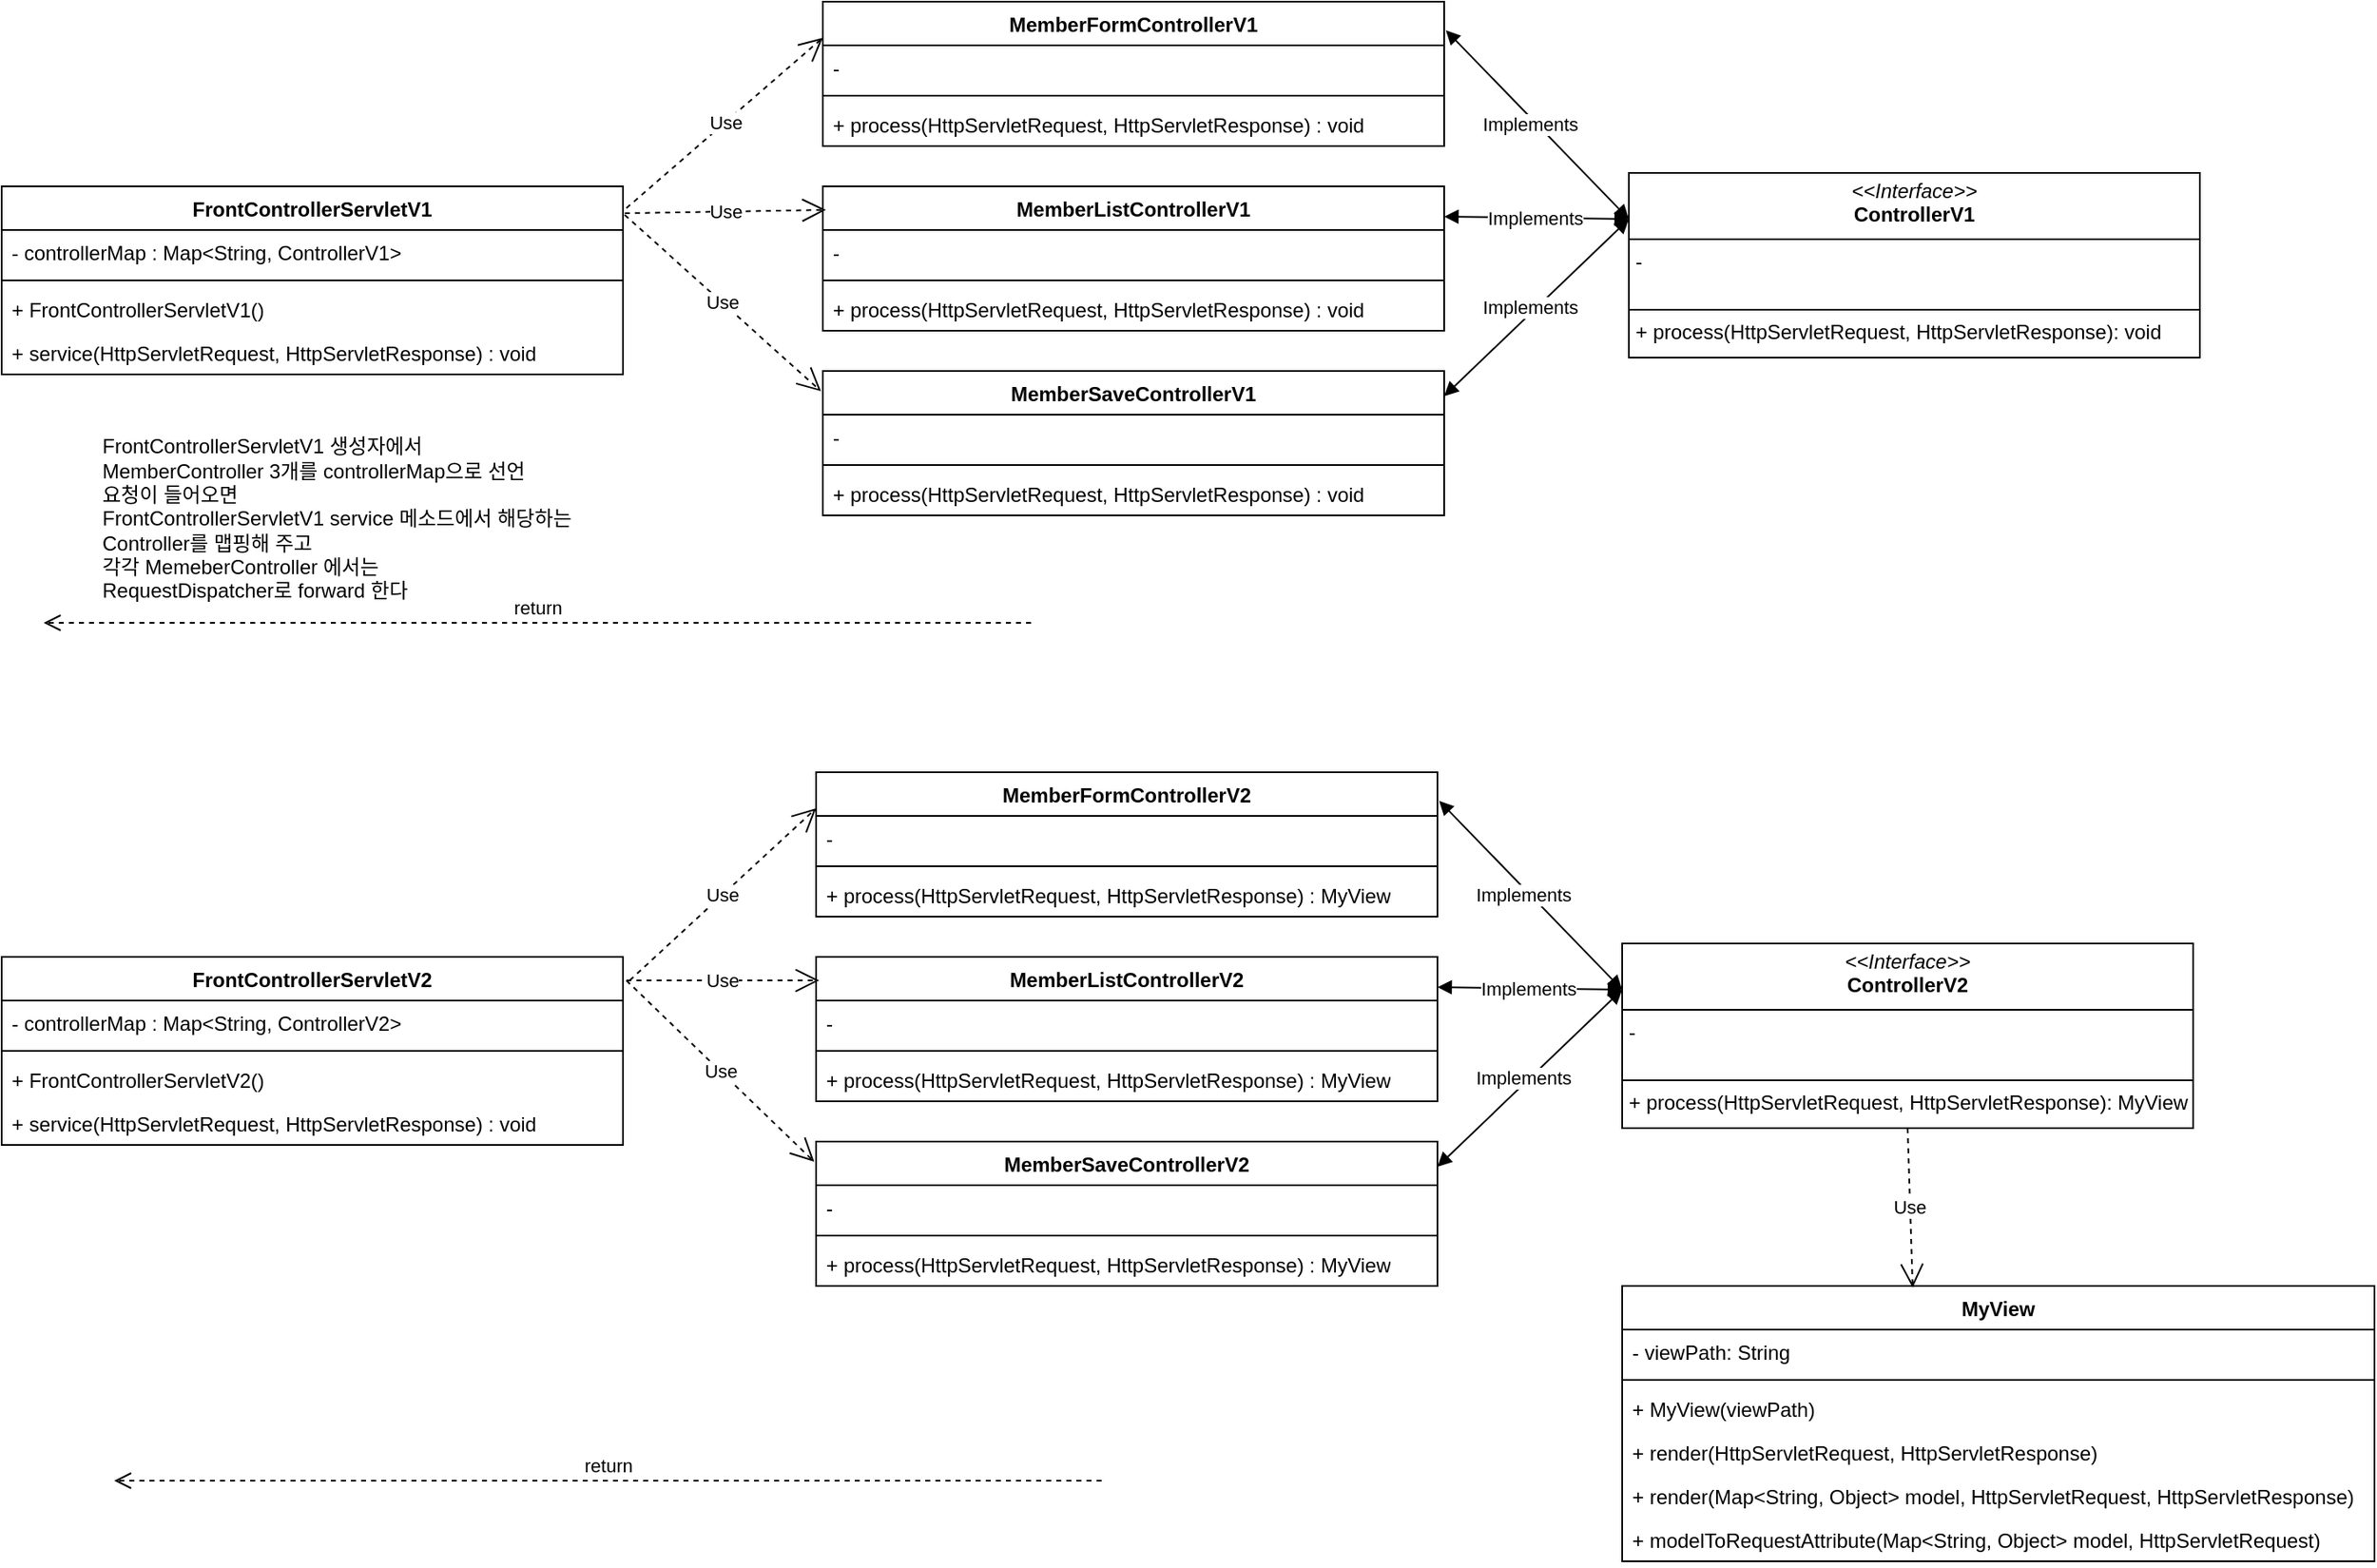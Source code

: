 <mxfile version="24.7.14">
  <diagram id="C5RBs43oDa-KdzZeNtuy" name="Page-1">
    <mxGraphModel dx="1434" dy="785" grid="0" gridSize="10" guides="1" tooltips="1" connect="1" arrows="1" fold="1" page="1" pageScale="1" pageWidth="827" pageHeight="1169" math="0" shadow="0">
      <root>
        <mxCell id="WIyWlLk6GJQsqaUBKTNV-0" />
        <mxCell id="WIyWlLk6GJQsqaUBKTNV-1" parent="WIyWlLk6GJQsqaUBKTNV-0" />
        <mxCell id="6cggbh9Jsr4U8usKFyKE-6" value="FrontControllerServletV1" style="swimlane;fontStyle=1;align=center;verticalAlign=top;childLayout=stackLayout;horizontal=1;startSize=26;horizontalStack=0;resizeParent=1;resizeParentMax=0;resizeLast=0;collapsible=1;marginBottom=0;whiteSpace=wrap;html=1;" vertex="1" parent="WIyWlLk6GJQsqaUBKTNV-1">
          <mxGeometry x="52" y="180" width="370" height="112" as="geometry" />
        </mxCell>
        <mxCell id="6cggbh9Jsr4U8usKFyKE-7" value="&lt;span style=&quot;text-wrap: nowrap;&quot;&gt;- controllerMap : Map&amp;lt;String, ControllerV1&amp;gt;&lt;/span&gt;" style="text;strokeColor=none;fillColor=none;align=left;verticalAlign=top;spacingLeft=4;spacingRight=4;overflow=hidden;rotatable=0;points=[[0,0.5],[1,0.5]];portConstraint=eastwest;whiteSpace=wrap;html=1;" vertex="1" parent="6cggbh9Jsr4U8usKFyKE-6">
          <mxGeometry y="26" width="370" height="26" as="geometry" />
        </mxCell>
        <mxCell id="6cggbh9Jsr4U8usKFyKE-8" value="" style="line;strokeWidth=1;fillColor=none;align=left;verticalAlign=middle;spacingTop=-1;spacingLeft=3;spacingRight=3;rotatable=0;labelPosition=right;points=[];portConstraint=eastwest;strokeColor=inherit;" vertex="1" parent="6cggbh9Jsr4U8usKFyKE-6">
          <mxGeometry y="52" width="370" height="8" as="geometry" />
        </mxCell>
        <mxCell id="6cggbh9Jsr4U8usKFyKE-11" value="&lt;span style=&quot;text-wrap: nowrap;&quot;&gt;+ FrontControllerServletV1()&lt;/span&gt;" style="text;strokeColor=none;fillColor=none;align=left;verticalAlign=top;spacingLeft=4;spacingRight=4;overflow=hidden;rotatable=0;points=[[0,0.5],[1,0.5]];portConstraint=eastwest;whiteSpace=wrap;html=1;" vertex="1" parent="6cggbh9Jsr4U8usKFyKE-6">
          <mxGeometry y="60" width="370" height="26" as="geometry" />
        </mxCell>
        <mxCell id="6cggbh9Jsr4U8usKFyKE-9" value="+ service(HttpServletRequest, HttpServletResponse) : void" style="text;strokeColor=none;fillColor=none;align=left;verticalAlign=top;spacingLeft=4;spacingRight=4;overflow=hidden;rotatable=0;points=[[0,0.5],[1,0.5]];portConstraint=eastwest;whiteSpace=wrap;html=1;" vertex="1" parent="6cggbh9Jsr4U8usKFyKE-6">
          <mxGeometry y="86" width="370" height="26" as="geometry" />
        </mxCell>
        <mxCell id="6cggbh9Jsr4U8usKFyKE-18" value="&lt;p style=&quot;margin:0px;margin-top:4px;text-align:center;&quot;&gt;&lt;i&gt;&amp;lt;&amp;lt;Interface&amp;gt;&amp;gt;&lt;/i&gt;&lt;br&gt;&lt;b&gt;ControllerV1&lt;/b&gt;&lt;/p&gt;&lt;hr size=&quot;1&quot; style=&quot;border-style:solid;&quot;&gt;&lt;p style=&quot;margin:0px;margin-left:4px;&quot;&gt;-&amp;nbsp;&lt;br&gt;&lt;br&gt;&lt;/p&gt;&lt;hr size=&quot;1&quot; style=&quot;border-style:solid;&quot;&gt;&lt;p style=&quot;margin:0px;margin-left:4px;&quot;&gt;+ process(HttpServletRequest, HttpServletResponse): void&lt;br&gt;&lt;/p&gt;" style="verticalAlign=top;align=left;overflow=fill;html=1;whiteSpace=wrap;" vertex="1" parent="WIyWlLk6GJQsqaUBKTNV-1">
          <mxGeometry x="1021" y="172" width="340" height="110" as="geometry" />
        </mxCell>
        <mxCell id="6cggbh9Jsr4U8usKFyKE-19" value="MemberFormControllerV1" style="swimlane;fontStyle=1;align=center;verticalAlign=top;childLayout=stackLayout;horizontal=1;startSize=26;horizontalStack=0;resizeParent=1;resizeParentMax=0;resizeLast=0;collapsible=1;marginBottom=0;whiteSpace=wrap;html=1;" vertex="1" parent="WIyWlLk6GJQsqaUBKTNV-1">
          <mxGeometry x="541" y="70" width="370" height="86" as="geometry" />
        </mxCell>
        <mxCell id="6cggbh9Jsr4U8usKFyKE-20" value="&lt;span style=&quot;text-wrap: nowrap;&quot;&gt;-&amp;nbsp;&lt;/span&gt;" style="text;strokeColor=none;fillColor=none;align=left;verticalAlign=top;spacingLeft=4;spacingRight=4;overflow=hidden;rotatable=0;points=[[0,0.5],[1,0.5]];portConstraint=eastwest;whiteSpace=wrap;html=1;" vertex="1" parent="6cggbh9Jsr4U8usKFyKE-19">
          <mxGeometry y="26" width="370" height="26" as="geometry" />
        </mxCell>
        <mxCell id="6cggbh9Jsr4U8usKFyKE-21" value="" style="line;strokeWidth=1;fillColor=none;align=left;verticalAlign=middle;spacingTop=-1;spacingLeft=3;spacingRight=3;rotatable=0;labelPosition=right;points=[];portConstraint=eastwest;strokeColor=inherit;" vertex="1" parent="6cggbh9Jsr4U8usKFyKE-19">
          <mxGeometry y="52" width="370" height="8" as="geometry" />
        </mxCell>
        <mxCell id="6cggbh9Jsr4U8usKFyKE-23" value="+ process(HttpServletRequest, HttpServletResponse) : void" style="text;strokeColor=none;fillColor=none;align=left;verticalAlign=top;spacingLeft=4;spacingRight=4;overflow=hidden;rotatable=0;points=[[0,0.5],[1,0.5]];portConstraint=eastwest;whiteSpace=wrap;html=1;" vertex="1" parent="6cggbh9Jsr4U8usKFyKE-19">
          <mxGeometry y="60" width="370" height="26" as="geometry" />
        </mxCell>
        <mxCell id="6cggbh9Jsr4U8usKFyKE-28" value="MemberListControllerV1" style="swimlane;fontStyle=1;align=center;verticalAlign=top;childLayout=stackLayout;horizontal=1;startSize=26;horizontalStack=0;resizeParent=1;resizeParentMax=0;resizeLast=0;collapsible=1;marginBottom=0;whiteSpace=wrap;html=1;" vertex="1" parent="WIyWlLk6GJQsqaUBKTNV-1">
          <mxGeometry x="541" y="180" width="370" height="86" as="geometry" />
        </mxCell>
        <mxCell id="6cggbh9Jsr4U8usKFyKE-29" value="&lt;span style=&quot;text-wrap: nowrap;&quot;&gt;-&amp;nbsp;&lt;/span&gt;" style="text;strokeColor=none;fillColor=none;align=left;verticalAlign=top;spacingLeft=4;spacingRight=4;overflow=hidden;rotatable=0;points=[[0,0.5],[1,0.5]];portConstraint=eastwest;whiteSpace=wrap;html=1;" vertex="1" parent="6cggbh9Jsr4U8usKFyKE-28">
          <mxGeometry y="26" width="370" height="26" as="geometry" />
        </mxCell>
        <mxCell id="6cggbh9Jsr4U8usKFyKE-30" value="" style="line;strokeWidth=1;fillColor=none;align=left;verticalAlign=middle;spacingTop=-1;spacingLeft=3;spacingRight=3;rotatable=0;labelPosition=right;points=[];portConstraint=eastwest;strokeColor=inherit;" vertex="1" parent="6cggbh9Jsr4U8usKFyKE-28">
          <mxGeometry y="52" width="370" height="8" as="geometry" />
        </mxCell>
        <mxCell id="6cggbh9Jsr4U8usKFyKE-31" value="+ process(HttpServletRequest, HttpServletResponse) : void" style="text;strokeColor=none;fillColor=none;align=left;verticalAlign=top;spacingLeft=4;spacingRight=4;overflow=hidden;rotatable=0;points=[[0,0.5],[1,0.5]];portConstraint=eastwest;whiteSpace=wrap;html=1;" vertex="1" parent="6cggbh9Jsr4U8usKFyKE-28">
          <mxGeometry y="60" width="370" height="26" as="geometry" />
        </mxCell>
        <mxCell id="6cggbh9Jsr4U8usKFyKE-32" value="MemberSaveControllerV1" style="swimlane;fontStyle=1;align=center;verticalAlign=top;childLayout=stackLayout;horizontal=1;startSize=26;horizontalStack=0;resizeParent=1;resizeParentMax=0;resizeLast=0;collapsible=1;marginBottom=0;whiteSpace=wrap;html=1;" vertex="1" parent="WIyWlLk6GJQsqaUBKTNV-1">
          <mxGeometry x="541" y="290" width="370" height="86" as="geometry" />
        </mxCell>
        <mxCell id="6cggbh9Jsr4U8usKFyKE-33" value="&lt;span style=&quot;text-wrap: nowrap;&quot;&gt;-&amp;nbsp;&lt;/span&gt;" style="text;strokeColor=none;fillColor=none;align=left;verticalAlign=top;spacingLeft=4;spacingRight=4;overflow=hidden;rotatable=0;points=[[0,0.5],[1,0.5]];portConstraint=eastwest;whiteSpace=wrap;html=1;" vertex="1" parent="6cggbh9Jsr4U8usKFyKE-32">
          <mxGeometry y="26" width="370" height="26" as="geometry" />
        </mxCell>
        <mxCell id="6cggbh9Jsr4U8usKFyKE-34" value="" style="line;strokeWidth=1;fillColor=none;align=left;verticalAlign=middle;spacingTop=-1;spacingLeft=3;spacingRight=3;rotatable=0;labelPosition=right;points=[];portConstraint=eastwest;strokeColor=inherit;" vertex="1" parent="6cggbh9Jsr4U8usKFyKE-32">
          <mxGeometry y="52" width="370" height="8" as="geometry" />
        </mxCell>
        <mxCell id="6cggbh9Jsr4U8usKFyKE-35" value="+ process(HttpServletRequest, HttpServletResponse) : void" style="text;strokeColor=none;fillColor=none;align=left;verticalAlign=top;spacingLeft=4;spacingRight=4;overflow=hidden;rotatable=0;points=[[0,0.5],[1,0.5]];portConstraint=eastwest;whiteSpace=wrap;html=1;" vertex="1" parent="6cggbh9Jsr4U8usKFyKE-32">
          <mxGeometry y="60" width="370" height="26" as="geometry" />
        </mxCell>
        <mxCell id="6cggbh9Jsr4U8usKFyKE-42" value="Use" style="endArrow=open;endSize=12;dashed=1;html=1;rounded=0;entryX=0;entryY=0.25;entryDx=0;entryDy=0;" edge="1" parent="WIyWlLk6GJQsqaUBKTNV-1" target="6cggbh9Jsr4U8usKFyKE-19">
          <mxGeometry width="160" relative="1" as="geometry">
            <mxPoint x="424" y="193" as="sourcePoint" />
            <mxPoint x="587" y="224" as="targetPoint" />
          </mxGeometry>
        </mxCell>
        <mxCell id="6cggbh9Jsr4U8usKFyKE-43" value="Use" style="endArrow=open;endSize=12;dashed=1;html=1;rounded=0;entryX=0.005;entryY=0.163;entryDx=0;entryDy=0;entryPerimeter=0;exitX=1.003;exitY=0.143;exitDx=0;exitDy=0;exitPerimeter=0;" edge="1" parent="WIyWlLk6GJQsqaUBKTNV-1" source="6cggbh9Jsr4U8usKFyKE-6" target="6cggbh9Jsr4U8usKFyKE-28">
          <mxGeometry width="160" relative="1" as="geometry">
            <mxPoint x="428" y="223" as="sourcePoint" />
            <mxPoint x="551" y="153" as="targetPoint" />
          </mxGeometry>
        </mxCell>
        <mxCell id="6cggbh9Jsr4U8usKFyKE-44" value="Use" style="endArrow=open;endSize=12;dashed=1;html=1;rounded=0;entryX=-0.003;entryY=0.14;entryDx=0;entryDy=0;entryPerimeter=0;" edge="1" parent="WIyWlLk6GJQsqaUBKTNV-1" target="6cggbh9Jsr4U8usKFyKE-32">
          <mxGeometry width="160" relative="1" as="geometry">
            <mxPoint x="423" y="197" as="sourcePoint" />
            <mxPoint x="541" y="208.5" as="targetPoint" />
          </mxGeometry>
        </mxCell>
        <mxCell id="6cggbh9Jsr4U8usKFyKE-45" value="" style="endArrow=block;startArrow=block;endFill=1;startFill=1;html=1;rounded=0;entryX=0;entryY=0.25;entryDx=0;entryDy=0;" edge="1" parent="WIyWlLk6GJQsqaUBKTNV-1" target="6cggbh9Jsr4U8usKFyKE-18">
          <mxGeometry width="160" relative="1" as="geometry">
            <mxPoint x="912" y="87" as="sourcePoint" />
            <mxPoint x="1068" y="89" as="targetPoint" />
          </mxGeometry>
        </mxCell>
        <mxCell id="6cggbh9Jsr4U8usKFyKE-46" value="" style="endArrow=block;startArrow=block;endFill=1;startFill=1;html=1;rounded=0;entryX=0;entryY=0.25;entryDx=0;entryDy=0;" edge="1" parent="WIyWlLk6GJQsqaUBKTNV-1" target="6cggbh9Jsr4U8usKFyKE-18">
          <mxGeometry width="160" relative="1" as="geometry">
            <mxPoint x="911" y="198" as="sourcePoint" />
            <mxPoint x="1000" y="299" as="targetPoint" />
          </mxGeometry>
        </mxCell>
        <mxCell id="6cggbh9Jsr4U8usKFyKE-48" value="Implements" style="edgeLabel;html=1;align=center;verticalAlign=middle;resizable=0;points=[];" vertex="1" connectable="0" parent="6cggbh9Jsr4U8usKFyKE-46">
          <mxGeometry x="-0.018" relative="1" as="geometry">
            <mxPoint as="offset" />
          </mxGeometry>
        </mxCell>
        <mxCell id="6cggbh9Jsr4U8usKFyKE-47" value="" style="endArrow=block;startArrow=block;endFill=1;startFill=1;html=1;rounded=0;entryX=0;entryY=0.25;entryDx=0;entryDy=0;" edge="1" parent="WIyWlLk6GJQsqaUBKTNV-1" target="6cggbh9Jsr4U8usKFyKE-18">
          <mxGeometry width="160" relative="1" as="geometry">
            <mxPoint x="911" y="305" as="sourcePoint" />
            <mxPoint x="1001" y="295" as="targetPoint" />
          </mxGeometry>
        </mxCell>
        <mxCell id="6cggbh9Jsr4U8usKFyKE-49" value="Implements" style="edgeLabel;html=1;align=center;verticalAlign=middle;resizable=0;points=[];" vertex="1" connectable="0" parent="WIyWlLk6GJQsqaUBKTNV-1">
          <mxGeometry x="962.005" y="142.996" as="geometry" />
        </mxCell>
        <mxCell id="6cggbh9Jsr4U8usKFyKE-50" value="Implements" style="edgeLabel;html=1;align=center;verticalAlign=middle;resizable=0;points=[];" vertex="1" connectable="0" parent="WIyWlLk6GJQsqaUBKTNV-1">
          <mxGeometry x="962.005" y="251.996" as="geometry" />
        </mxCell>
        <mxCell id="6cggbh9Jsr4U8usKFyKE-51" value="FrontControllerServletV2" style="swimlane;fontStyle=1;align=center;verticalAlign=top;childLayout=stackLayout;horizontal=1;startSize=26;horizontalStack=0;resizeParent=1;resizeParentMax=0;resizeLast=0;collapsible=1;marginBottom=0;whiteSpace=wrap;html=1;" vertex="1" parent="WIyWlLk6GJQsqaUBKTNV-1">
          <mxGeometry x="52" y="639" width="370" height="112" as="geometry" />
        </mxCell>
        <mxCell id="6cggbh9Jsr4U8usKFyKE-52" value="&lt;span style=&quot;text-wrap: nowrap;&quot;&gt;- controllerMap : Map&amp;lt;String, ControllerV2&amp;gt;&lt;/span&gt;" style="text;strokeColor=none;fillColor=none;align=left;verticalAlign=top;spacingLeft=4;spacingRight=4;overflow=hidden;rotatable=0;points=[[0,0.5],[1,0.5]];portConstraint=eastwest;whiteSpace=wrap;html=1;" vertex="1" parent="6cggbh9Jsr4U8usKFyKE-51">
          <mxGeometry y="26" width="370" height="26" as="geometry" />
        </mxCell>
        <mxCell id="6cggbh9Jsr4U8usKFyKE-53" value="" style="line;strokeWidth=1;fillColor=none;align=left;verticalAlign=middle;spacingTop=-1;spacingLeft=3;spacingRight=3;rotatable=0;labelPosition=right;points=[];portConstraint=eastwest;strokeColor=inherit;" vertex="1" parent="6cggbh9Jsr4U8usKFyKE-51">
          <mxGeometry y="52" width="370" height="8" as="geometry" />
        </mxCell>
        <mxCell id="6cggbh9Jsr4U8usKFyKE-54" value="&lt;span style=&quot;text-wrap: nowrap;&quot;&gt;+ FrontControllerServletV2()&lt;/span&gt;" style="text;strokeColor=none;fillColor=none;align=left;verticalAlign=top;spacingLeft=4;spacingRight=4;overflow=hidden;rotatable=0;points=[[0,0.5],[1,0.5]];portConstraint=eastwest;whiteSpace=wrap;html=1;" vertex="1" parent="6cggbh9Jsr4U8usKFyKE-51">
          <mxGeometry y="60" width="370" height="26" as="geometry" />
        </mxCell>
        <mxCell id="6cggbh9Jsr4U8usKFyKE-55" value="+ service(HttpServletRequest, HttpServletResponse) : void" style="text;strokeColor=none;fillColor=none;align=left;verticalAlign=top;spacingLeft=4;spacingRight=4;overflow=hidden;rotatable=0;points=[[0,0.5],[1,0.5]];portConstraint=eastwest;whiteSpace=wrap;html=1;" vertex="1" parent="6cggbh9Jsr4U8usKFyKE-51">
          <mxGeometry y="86" width="370" height="26" as="geometry" />
        </mxCell>
        <mxCell id="6cggbh9Jsr4U8usKFyKE-56" value="&lt;p style=&quot;margin:0px;margin-top:4px;text-align:center;&quot;&gt;&lt;i&gt;&amp;lt;&amp;lt;Interface&amp;gt;&amp;gt;&lt;/i&gt;&lt;br&gt;&lt;b&gt;ControllerV2&lt;/b&gt;&lt;/p&gt;&lt;hr size=&quot;1&quot; style=&quot;border-style:solid;&quot;&gt;&lt;p style=&quot;margin:0px;margin-left:4px;&quot;&gt;-&amp;nbsp;&lt;br&gt;&lt;br&gt;&lt;/p&gt;&lt;hr size=&quot;1&quot; style=&quot;border-style:solid;&quot;&gt;&lt;p style=&quot;margin:0px;margin-left:4px;&quot;&gt;+ process(HttpServletRequest, HttpServletResponse): MyView&lt;br&gt;&lt;/p&gt;" style="verticalAlign=top;align=left;overflow=fill;html=1;whiteSpace=wrap;" vertex="1" parent="WIyWlLk6GJQsqaUBKTNV-1">
          <mxGeometry x="1017" y="631" width="340" height="110" as="geometry" />
        </mxCell>
        <mxCell id="6cggbh9Jsr4U8usKFyKE-57" value="MemberFormControllerV2" style="swimlane;fontStyle=1;align=center;verticalAlign=top;childLayout=stackLayout;horizontal=1;startSize=26;horizontalStack=0;resizeParent=1;resizeParentMax=0;resizeLast=0;collapsible=1;marginBottom=0;whiteSpace=wrap;html=1;" vertex="1" parent="WIyWlLk6GJQsqaUBKTNV-1">
          <mxGeometry x="537" y="529" width="370" height="86" as="geometry" />
        </mxCell>
        <mxCell id="6cggbh9Jsr4U8usKFyKE-58" value="&lt;span style=&quot;text-wrap: nowrap;&quot;&gt;-&amp;nbsp;&lt;/span&gt;" style="text;strokeColor=none;fillColor=none;align=left;verticalAlign=top;spacingLeft=4;spacingRight=4;overflow=hidden;rotatable=0;points=[[0,0.5],[1,0.5]];portConstraint=eastwest;whiteSpace=wrap;html=1;" vertex="1" parent="6cggbh9Jsr4U8usKFyKE-57">
          <mxGeometry y="26" width="370" height="26" as="geometry" />
        </mxCell>
        <mxCell id="6cggbh9Jsr4U8usKFyKE-59" value="" style="line;strokeWidth=1;fillColor=none;align=left;verticalAlign=middle;spacingTop=-1;spacingLeft=3;spacingRight=3;rotatable=0;labelPosition=right;points=[];portConstraint=eastwest;strokeColor=inherit;" vertex="1" parent="6cggbh9Jsr4U8usKFyKE-57">
          <mxGeometry y="52" width="370" height="8" as="geometry" />
        </mxCell>
        <mxCell id="6cggbh9Jsr4U8usKFyKE-60" value="+ process(HttpServletRequest, HttpServletResponse) : MyView" style="text;strokeColor=none;fillColor=none;align=left;verticalAlign=top;spacingLeft=4;spacingRight=4;overflow=hidden;rotatable=0;points=[[0,0.5],[1,0.5]];portConstraint=eastwest;whiteSpace=wrap;html=1;" vertex="1" parent="6cggbh9Jsr4U8usKFyKE-57">
          <mxGeometry y="60" width="370" height="26" as="geometry" />
        </mxCell>
        <mxCell id="6cggbh9Jsr4U8usKFyKE-61" value="MemberListControllerV2" style="swimlane;fontStyle=1;align=center;verticalAlign=top;childLayout=stackLayout;horizontal=1;startSize=26;horizontalStack=0;resizeParent=1;resizeParentMax=0;resizeLast=0;collapsible=1;marginBottom=0;whiteSpace=wrap;html=1;" vertex="1" parent="WIyWlLk6GJQsqaUBKTNV-1">
          <mxGeometry x="537" y="639" width="370" height="86" as="geometry" />
        </mxCell>
        <mxCell id="6cggbh9Jsr4U8usKFyKE-62" value="&lt;span style=&quot;text-wrap: nowrap;&quot;&gt;-&amp;nbsp;&lt;/span&gt;" style="text;strokeColor=none;fillColor=none;align=left;verticalAlign=top;spacingLeft=4;spacingRight=4;overflow=hidden;rotatable=0;points=[[0,0.5],[1,0.5]];portConstraint=eastwest;whiteSpace=wrap;html=1;" vertex="1" parent="6cggbh9Jsr4U8usKFyKE-61">
          <mxGeometry y="26" width="370" height="26" as="geometry" />
        </mxCell>
        <mxCell id="6cggbh9Jsr4U8usKFyKE-63" value="" style="line;strokeWidth=1;fillColor=none;align=left;verticalAlign=middle;spacingTop=-1;spacingLeft=3;spacingRight=3;rotatable=0;labelPosition=right;points=[];portConstraint=eastwest;strokeColor=inherit;" vertex="1" parent="6cggbh9Jsr4U8usKFyKE-61">
          <mxGeometry y="52" width="370" height="8" as="geometry" />
        </mxCell>
        <mxCell id="6cggbh9Jsr4U8usKFyKE-64" value="+ process(HttpServletRequest, HttpServletResponse) : MyView" style="text;strokeColor=none;fillColor=none;align=left;verticalAlign=top;spacingLeft=4;spacingRight=4;overflow=hidden;rotatable=0;points=[[0,0.5],[1,0.5]];portConstraint=eastwest;whiteSpace=wrap;html=1;" vertex="1" parent="6cggbh9Jsr4U8usKFyKE-61">
          <mxGeometry y="60" width="370" height="26" as="geometry" />
        </mxCell>
        <mxCell id="6cggbh9Jsr4U8usKFyKE-65" value="MemberSaveControllerV2" style="swimlane;fontStyle=1;align=center;verticalAlign=top;childLayout=stackLayout;horizontal=1;startSize=26;horizontalStack=0;resizeParent=1;resizeParentMax=0;resizeLast=0;collapsible=1;marginBottom=0;whiteSpace=wrap;html=1;" vertex="1" parent="WIyWlLk6GJQsqaUBKTNV-1">
          <mxGeometry x="537" y="749" width="370" height="86" as="geometry" />
        </mxCell>
        <mxCell id="6cggbh9Jsr4U8usKFyKE-66" value="&lt;span style=&quot;text-wrap: nowrap;&quot;&gt;-&amp;nbsp;&lt;/span&gt;" style="text;strokeColor=none;fillColor=none;align=left;verticalAlign=top;spacingLeft=4;spacingRight=4;overflow=hidden;rotatable=0;points=[[0,0.5],[1,0.5]];portConstraint=eastwest;whiteSpace=wrap;html=1;" vertex="1" parent="6cggbh9Jsr4U8usKFyKE-65">
          <mxGeometry y="26" width="370" height="26" as="geometry" />
        </mxCell>
        <mxCell id="6cggbh9Jsr4U8usKFyKE-67" value="" style="line;strokeWidth=1;fillColor=none;align=left;verticalAlign=middle;spacingTop=-1;spacingLeft=3;spacingRight=3;rotatable=0;labelPosition=right;points=[];portConstraint=eastwest;strokeColor=inherit;" vertex="1" parent="6cggbh9Jsr4U8usKFyKE-65">
          <mxGeometry y="52" width="370" height="8" as="geometry" />
        </mxCell>
        <mxCell id="6cggbh9Jsr4U8usKFyKE-68" value="+ process(HttpServletRequest, HttpServletResponse) : MyView" style="text;strokeColor=none;fillColor=none;align=left;verticalAlign=top;spacingLeft=4;spacingRight=4;overflow=hidden;rotatable=0;points=[[0,0.5],[1,0.5]];portConstraint=eastwest;whiteSpace=wrap;html=1;" vertex="1" parent="6cggbh9Jsr4U8usKFyKE-65">
          <mxGeometry y="60" width="370" height="26" as="geometry" />
        </mxCell>
        <mxCell id="6cggbh9Jsr4U8usKFyKE-69" value="Use" style="endArrow=open;endSize=12;dashed=1;html=1;rounded=0;entryX=0;entryY=0.25;entryDx=0;entryDy=0;" edge="1" parent="WIyWlLk6GJQsqaUBKTNV-1" target="6cggbh9Jsr4U8usKFyKE-57">
          <mxGeometry width="160" relative="1" as="geometry">
            <mxPoint x="426" y="653" as="sourcePoint" />
            <mxPoint x="583" y="683" as="targetPoint" />
          </mxGeometry>
        </mxCell>
        <mxCell id="6cggbh9Jsr4U8usKFyKE-70" value="Use" style="endArrow=open;endSize=12;dashed=1;html=1;rounded=0;entryX=0.005;entryY=0.163;entryDx=0;entryDy=0;entryPerimeter=0;" edge="1" parent="WIyWlLk6GJQsqaUBKTNV-1" target="6cggbh9Jsr4U8usKFyKE-61">
          <mxGeometry width="160" relative="1" as="geometry">
            <mxPoint x="424" y="653" as="sourcePoint" />
            <mxPoint x="547" y="612" as="targetPoint" />
          </mxGeometry>
        </mxCell>
        <mxCell id="6cggbh9Jsr4U8usKFyKE-71" value="Use" style="endArrow=open;endSize=12;dashed=1;html=1;rounded=0;entryX=-0.003;entryY=0.14;entryDx=0;entryDy=0;entryPerimeter=0;" edge="1" parent="WIyWlLk6GJQsqaUBKTNV-1" target="6cggbh9Jsr4U8usKFyKE-65">
          <mxGeometry width="160" relative="1" as="geometry">
            <mxPoint x="424" y="653" as="sourcePoint" />
            <mxPoint x="537" y="667.5" as="targetPoint" />
          </mxGeometry>
        </mxCell>
        <mxCell id="6cggbh9Jsr4U8usKFyKE-72" value="" style="endArrow=block;startArrow=block;endFill=1;startFill=1;html=1;rounded=0;entryX=0;entryY=0.25;entryDx=0;entryDy=0;" edge="1" parent="WIyWlLk6GJQsqaUBKTNV-1" target="6cggbh9Jsr4U8usKFyKE-56">
          <mxGeometry width="160" relative="1" as="geometry">
            <mxPoint x="908" y="546" as="sourcePoint" />
            <mxPoint x="1064" y="548" as="targetPoint" />
          </mxGeometry>
        </mxCell>
        <mxCell id="6cggbh9Jsr4U8usKFyKE-73" value="" style="endArrow=block;startArrow=block;endFill=1;startFill=1;html=1;rounded=0;entryX=0;entryY=0.25;entryDx=0;entryDy=0;" edge="1" parent="WIyWlLk6GJQsqaUBKTNV-1" target="6cggbh9Jsr4U8usKFyKE-56">
          <mxGeometry width="160" relative="1" as="geometry">
            <mxPoint x="907" y="657" as="sourcePoint" />
            <mxPoint x="996" y="758" as="targetPoint" />
          </mxGeometry>
        </mxCell>
        <mxCell id="6cggbh9Jsr4U8usKFyKE-74" value="Implements" style="edgeLabel;html=1;align=center;verticalAlign=middle;resizable=0;points=[];" vertex="1" connectable="0" parent="6cggbh9Jsr4U8usKFyKE-73">
          <mxGeometry x="-0.018" relative="1" as="geometry">
            <mxPoint as="offset" />
          </mxGeometry>
        </mxCell>
        <mxCell id="6cggbh9Jsr4U8usKFyKE-75" value="" style="endArrow=block;startArrow=block;endFill=1;startFill=1;html=1;rounded=0;entryX=0;entryY=0.25;entryDx=0;entryDy=0;" edge="1" parent="WIyWlLk6GJQsqaUBKTNV-1" target="6cggbh9Jsr4U8usKFyKE-56">
          <mxGeometry width="160" relative="1" as="geometry">
            <mxPoint x="907" y="764" as="sourcePoint" />
            <mxPoint x="997" y="754" as="targetPoint" />
          </mxGeometry>
        </mxCell>
        <mxCell id="6cggbh9Jsr4U8usKFyKE-76" value="Implements" style="edgeLabel;html=1;align=center;verticalAlign=middle;resizable=0;points=[];" vertex="1" connectable="0" parent="WIyWlLk6GJQsqaUBKTNV-1">
          <mxGeometry x="958.005" y="601.996" as="geometry" />
        </mxCell>
        <mxCell id="6cggbh9Jsr4U8usKFyKE-77" value="Implements" style="edgeLabel;html=1;align=center;verticalAlign=middle;resizable=0;points=[];" vertex="1" connectable="0" parent="WIyWlLk6GJQsqaUBKTNV-1">
          <mxGeometry x="958.005" y="710.996" as="geometry" />
        </mxCell>
        <mxCell id="6cggbh9Jsr4U8usKFyKE-78" value="MyView" style="swimlane;fontStyle=1;align=center;verticalAlign=top;childLayout=stackLayout;horizontal=1;startSize=26;horizontalStack=0;resizeParent=1;resizeParentMax=0;resizeLast=0;collapsible=1;marginBottom=0;whiteSpace=wrap;html=1;" vertex="1" parent="WIyWlLk6GJQsqaUBKTNV-1">
          <mxGeometry x="1017" y="835" width="448" height="164" as="geometry" />
        </mxCell>
        <mxCell id="6cggbh9Jsr4U8usKFyKE-79" value="&lt;span style=&quot;text-wrap: nowrap;&quot;&gt;- viewPath: String&lt;/span&gt;" style="text;strokeColor=none;fillColor=none;align=left;verticalAlign=top;spacingLeft=4;spacingRight=4;overflow=hidden;rotatable=0;points=[[0,0.5],[1,0.5]];portConstraint=eastwest;whiteSpace=wrap;html=1;" vertex="1" parent="6cggbh9Jsr4U8usKFyKE-78">
          <mxGeometry y="26" width="448" height="26" as="geometry" />
        </mxCell>
        <mxCell id="6cggbh9Jsr4U8usKFyKE-80" value="" style="line;strokeWidth=1;fillColor=none;align=left;verticalAlign=middle;spacingTop=-1;spacingLeft=3;spacingRight=3;rotatable=0;labelPosition=right;points=[];portConstraint=eastwest;strokeColor=inherit;" vertex="1" parent="6cggbh9Jsr4U8usKFyKE-78">
          <mxGeometry y="52" width="448" height="8" as="geometry" />
        </mxCell>
        <mxCell id="6cggbh9Jsr4U8usKFyKE-82" value="+ MyView(viewPath)" style="text;strokeColor=none;fillColor=none;align=left;verticalAlign=top;spacingLeft=4;spacingRight=4;overflow=hidden;rotatable=0;points=[[0,0.5],[1,0.5]];portConstraint=eastwest;whiteSpace=wrap;html=1;" vertex="1" parent="6cggbh9Jsr4U8usKFyKE-78">
          <mxGeometry y="60" width="448" height="26" as="geometry" />
        </mxCell>
        <mxCell id="6cggbh9Jsr4U8usKFyKE-83" value="+ render(HttpServletRequest, HttpServletResponse)&amp;nbsp;" style="text;strokeColor=none;fillColor=none;align=left;verticalAlign=top;spacingLeft=4;spacingRight=4;overflow=hidden;rotatable=0;points=[[0,0.5],[1,0.5]];portConstraint=eastwest;whiteSpace=wrap;html=1;" vertex="1" parent="6cggbh9Jsr4U8usKFyKE-78">
          <mxGeometry y="86" width="448" height="26" as="geometry" />
        </mxCell>
        <mxCell id="6cggbh9Jsr4U8usKFyKE-81" value="+ render(Map&amp;lt;String, Object&amp;gt; model, HttpServletRequest, HttpServletResponse)" style="text;strokeColor=none;fillColor=none;align=left;verticalAlign=top;spacingLeft=4;spacingRight=4;overflow=hidden;rotatable=0;points=[[0,0.5],[1,0.5]];portConstraint=eastwest;whiteSpace=wrap;html=1;" vertex="1" parent="6cggbh9Jsr4U8usKFyKE-78">
          <mxGeometry y="112" width="448" height="26" as="geometry" />
        </mxCell>
        <mxCell id="6cggbh9Jsr4U8usKFyKE-84" value="+ modelToRequestAttribute(Map&amp;lt;String, Object&amp;gt; model, HttpServletRequest)" style="text;strokeColor=none;fillColor=none;align=left;verticalAlign=top;spacingLeft=4;spacingRight=4;overflow=hidden;rotatable=0;points=[[0,0.5],[1,0.5]];portConstraint=eastwest;whiteSpace=wrap;html=1;" vertex="1" parent="6cggbh9Jsr4U8usKFyKE-78">
          <mxGeometry y="138" width="448" height="26" as="geometry" />
        </mxCell>
        <mxCell id="6cggbh9Jsr4U8usKFyKE-85" value="Use" style="endArrow=open;endSize=12;dashed=1;html=1;rounded=0;exitX=0.5;exitY=1;exitDx=0;exitDy=0;" edge="1" parent="WIyWlLk6GJQsqaUBKTNV-1" source="6cggbh9Jsr4U8usKFyKE-56">
          <mxGeometry width="160" relative="1" as="geometry">
            <mxPoint x="1201" y="771" as="sourcePoint" />
            <mxPoint x="1190" y="836" as="targetPoint" />
          </mxGeometry>
        </mxCell>
        <mxCell id="6cggbh9Jsr4U8usKFyKE-86" value="return" style="html=1;verticalAlign=bottom;endArrow=open;dashed=1;endSize=8;curved=0;rounded=0;" edge="1" parent="WIyWlLk6GJQsqaUBKTNV-1">
          <mxGeometry relative="1" as="geometry">
            <mxPoint x="707" y="951" as="sourcePoint" />
            <mxPoint x="119" y="951" as="targetPoint" />
          </mxGeometry>
        </mxCell>
        <mxCell id="6cggbh9Jsr4U8usKFyKE-87" value="return" style="html=1;verticalAlign=bottom;endArrow=open;dashed=1;endSize=8;curved=0;rounded=0;" edge="1" parent="WIyWlLk6GJQsqaUBKTNV-1">
          <mxGeometry relative="1" as="geometry">
            <mxPoint x="665" y="440" as="sourcePoint" />
            <mxPoint x="77" y="440" as="targetPoint" />
          </mxGeometry>
        </mxCell>
        <mxCell id="6cggbh9Jsr4U8usKFyKE-88" value="FrontControllerServletV1 생성자에서&amp;nbsp;&lt;div&gt;&lt;div&gt;MemberController 3개를 controllerMap으로 선언&lt;/div&gt;&lt;/div&gt;&lt;div&gt;요청이 들어오면&amp;nbsp;&lt;/div&gt;&lt;div&gt;&lt;span style=&quot;background-color: initial;&quot;&gt;FrontControllerServletV1 service 메소드에서 해당하는 Controller를 맵핑해 주고&amp;nbsp;&lt;/span&gt;&lt;/div&gt;&lt;div&gt;&lt;span style=&quot;background-color: initial;&quot;&gt;각각 MemeberController 에서는&amp;nbsp;&lt;/span&gt;&lt;/div&gt;&lt;div&gt;&lt;span style=&quot;background-color: initial;&quot;&gt;RequestDispatcher로 forward 한다&amp;nbsp;&lt;/span&gt;&lt;/div&gt;" style="text;html=1;align=left;verticalAlign=middle;whiteSpace=wrap;rounded=0;" vertex="1" parent="WIyWlLk6GJQsqaUBKTNV-1">
          <mxGeometry x="110" y="363" width="304" height="30" as="geometry" />
        </mxCell>
      </root>
    </mxGraphModel>
  </diagram>
</mxfile>
